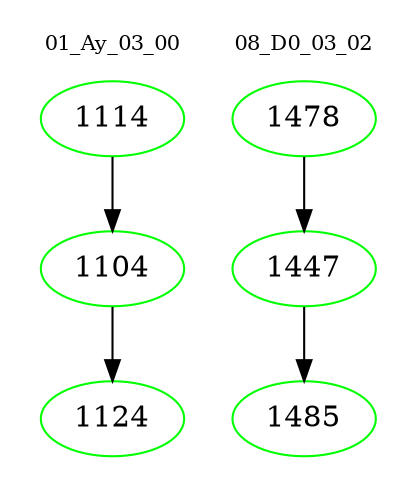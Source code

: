 digraph{
subgraph cluster_0 {
color = white
label = "01_Ay_03_00";
fontsize=10;
T0_1114 [label="1114", color="green"]
T0_1114 -> T0_1104 [color="black"]
T0_1104 [label="1104", color="green"]
T0_1104 -> T0_1124 [color="black"]
T0_1124 [label="1124", color="green"]
}
subgraph cluster_1 {
color = white
label = "08_D0_03_02";
fontsize=10;
T1_1478 [label="1478", color="green"]
T1_1478 -> T1_1447 [color="black"]
T1_1447 [label="1447", color="green"]
T1_1447 -> T1_1485 [color="black"]
T1_1485 [label="1485", color="green"]
}
}
